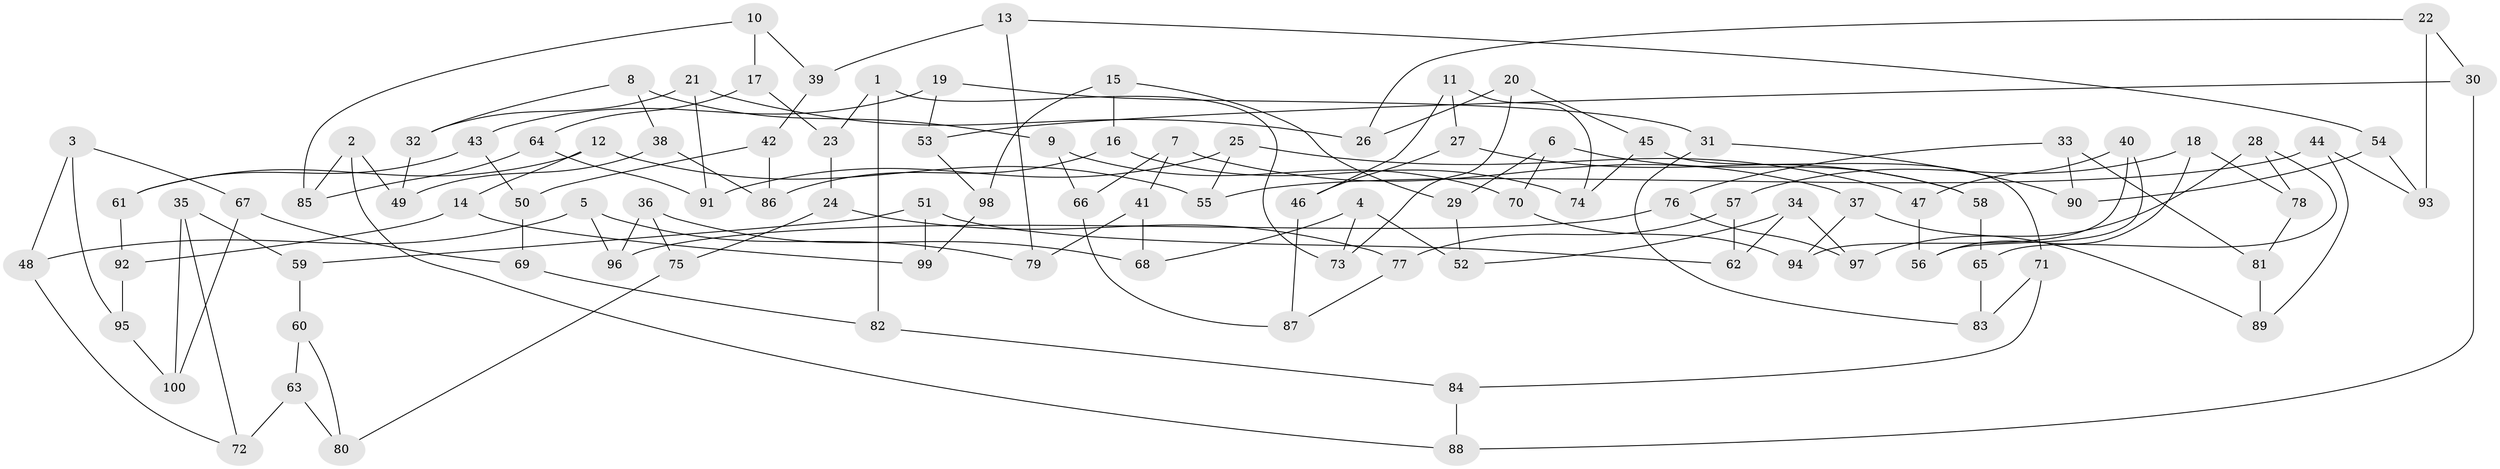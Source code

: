 // Generated by graph-tools (version 1.1) at 2025/11/02/21/25 10:11:15]
// undirected, 100 vertices, 150 edges
graph export_dot {
graph [start="1"]
  node [color=gray90,style=filled];
  1;
  2;
  3;
  4;
  5;
  6;
  7;
  8;
  9;
  10;
  11;
  12;
  13;
  14;
  15;
  16;
  17;
  18;
  19;
  20;
  21;
  22;
  23;
  24;
  25;
  26;
  27;
  28;
  29;
  30;
  31;
  32;
  33;
  34;
  35;
  36;
  37;
  38;
  39;
  40;
  41;
  42;
  43;
  44;
  45;
  46;
  47;
  48;
  49;
  50;
  51;
  52;
  53;
  54;
  55;
  56;
  57;
  58;
  59;
  60;
  61;
  62;
  63;
  64;
  65;
  66;
  67;
  68;
  69;
  70;
  71;
  72;
  73;
  74;
  75;
  76;
  77;
  78;
  79;
  80;
  81;
  82;
  83;
  84;
  85;
  86;
  87;
  88;
  89;
  90;
  91;
  92;
  93;
  94;
  95;
  96;
  97;
  98;
  99;
  100;
  1 -- 73;
  1 -- 23;
  1 -- 82;
  2 -- 88;
  2 -- 85;
  2 -- 49;
  3 -- 95;
  3 -- 48;
  3 -- 67;
  4 -- 73;
  4 -- 68;
  4 -- 52;
  5 -- 48;
  5 -- 96;
  5 -- 79;
  6 -- 58;
  6 -- 29;
  6 -- 70;
  7 -- 37;
  7 -- 41;
  7 -- 66;
  8 -- 9;
  8 -- 32;
  8 -- 38;
  9 -- 66;
  9 -- 70;
  10 -- 39;
  10 -- 85;
  10 -- 17;
  11 -- 46;
  11 -- 27;
  11 -- 74;
  12 -- 61;
  12 -- 14;
  12 -- 55;
  13 -- 79;
  13 -- 39;
  13 -- 54;
  14 -- 92;
  14 -- 99;
  15 -- 16;
  15 -- 98;
  15 -- 29;
  16 -- 86;
  16 -- 74;
  17 -- 23;
  17 -- 64;
  18 -- 57;
  18 -- 78;
  18 -- 56;
  19 -- 31;
  19 -- 43;
  19 -- 53;
  20 -- 45;
  20 -- 73;
  20 -- 26;
  21 -- 32;
  21 -- 91;
  21 -- 26;
  22 -- 93;
  22 -- 26;
  22 -- 30;
  23 -- 24;
  24 -- 77;
  24 -- 75;
  25 -- 91;
  25 -- 55;
  25 -- 47;
  27 -- 58;
  27 -- 46;
  28 -- 97;
  28 -- 78;
  28 -- 65;
  29 -- 52;
  30 -- 88;
  30 -- 53;
  31 -- 83;
  31 -- 90;
  32 -- 49;
  33 -- 81;
  33 -- 76;
  33 -- 90;
  34 -- 97;
  34 -- 52;
  34 -- 62;
  35 -- 59;
  35 -- 100;
  35 -- 72;
  36 -- 68;
  36 -- 75;
  36 -- 96;
  37 -- 89;
  37 -- 94;
  38 -- 49;
  38 -- 86;
  39 -- 42;
  40 -- 47;
  40 -- 56;
  40 -- 94;
  41 -- 68;
  41 -- 79;
  42 -- 50;
  42 -- 86;
  43 -- 61;
  43 -- 50;
  44 -- 93;
  44 -- 55;
  44 -- 89;
  45 -- 74;
  45 -- 71;
  46 -- 87;
  47 -- 56;
  48 -- 72;
  50 -- 69;
  51 -- 59;
  51 -- 62;
  51 -- 99;
  53 -- 98;
  54 -- 93;
  54 -- 90;
  57 -- 62;
  57 -- 77;
  58 -- 65;
  59 -- 60;
  60 -- 63;
  60 -- 80;
  61 -- 92;
  63 -- 80;
  63 -- 72;
  64 -- 85;
  64 -- 91;
  65 -- 83;
  66 -- 87;
  67 -- 69;
  67 -- 100;
  69 -- 82;
  70 -- 94;
  71 -- 84;
  71 -- 83;
  75 -- 80;
  76 -- 96;
  76 -- 97;
  77 -- 87;
  78 -- 81;
  81 -- 89;
  82 -- 84;
  84 -- 88;
  92 -- 95;
  95 -- 100;
  98 -- 99;
}
